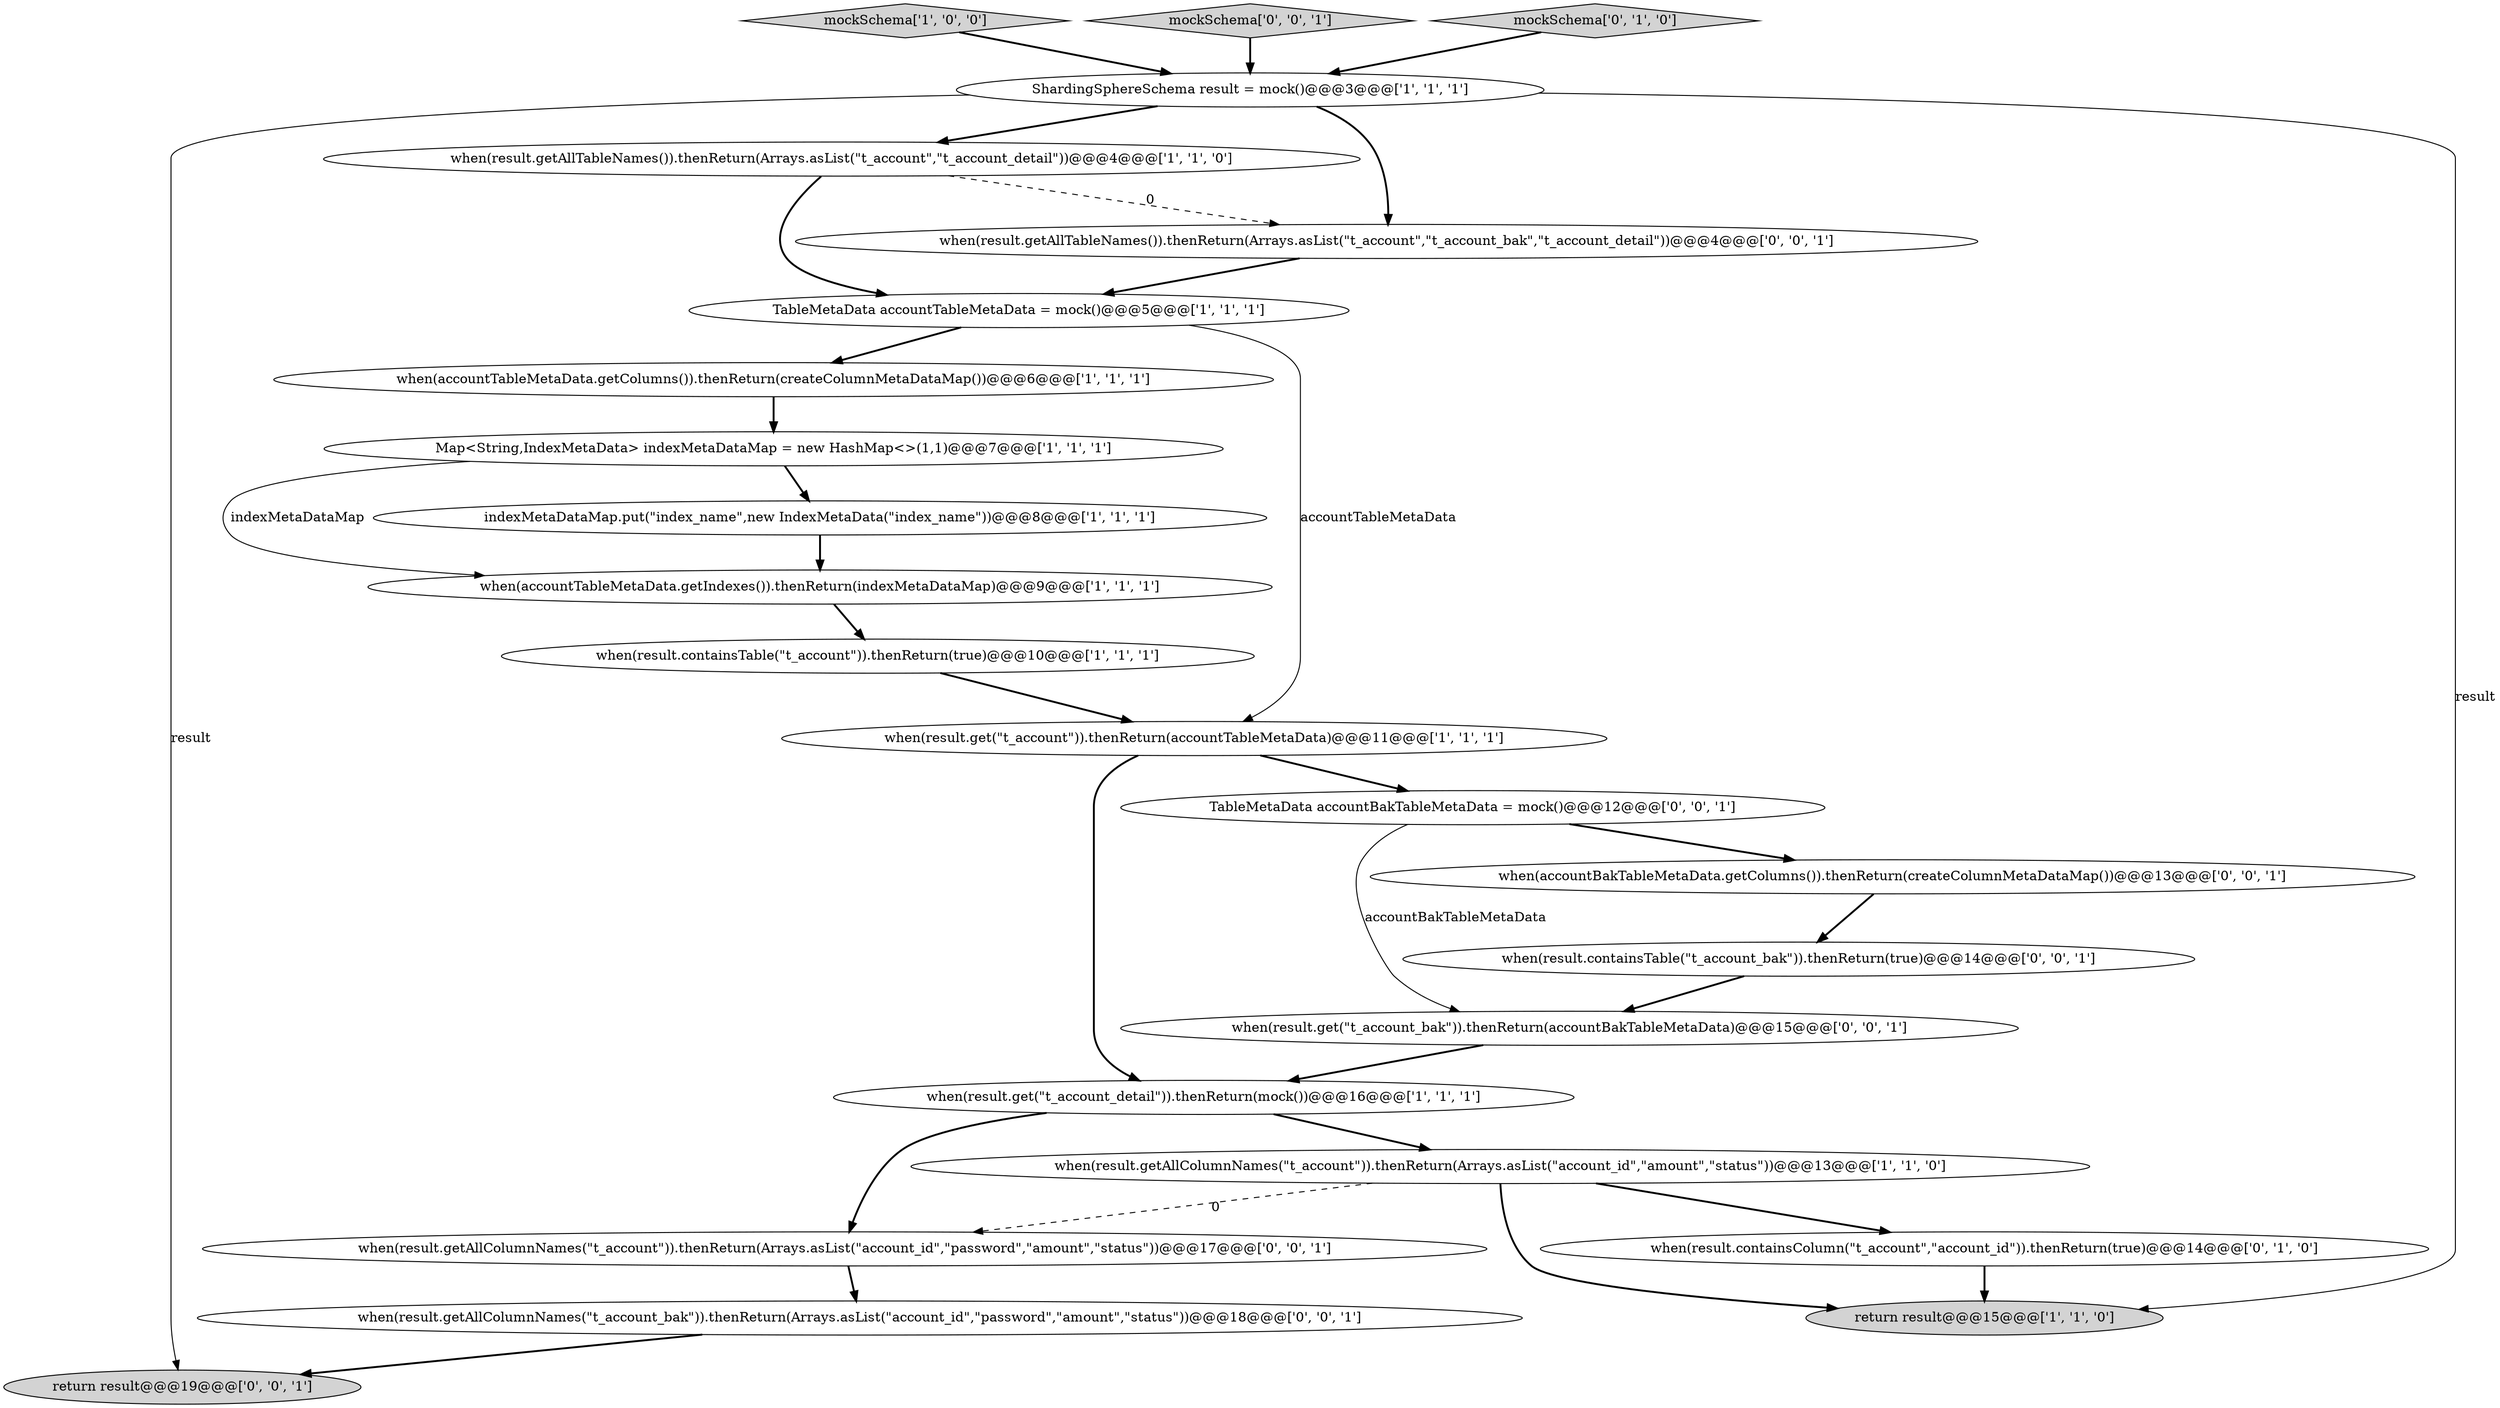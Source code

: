 digraph {
16 [style = filled, label = "when(result.getAllTableNames()).thenReturn(Arrays.asList(\"t_account\",\"t_account_bak\",\"t_account_detail\"))@@@4@@@['0', '0', '1']", fillcolor = white, shape = ellipse image = "AAA0AAABBB3BBB"];
22 [style = filled, label = "when(result.containsTable(\"t_account_bak\")).thenReturn(true)@@@14@@@['0', '0', '1']", fillcolor = white, shape = ellipse image = "AAA0AAABBB3BBB"];
17 [style = filled, label = "TableMetaData accountBakTableMetaData = mock()@@@12@@@['0', '0', '1']", fillcolor = white, shape = ellipse image = "AAA0AAABBB3BBB"];
10 [style = filled, label = "TableMetaData accountTableMetaData = mock()@@@5@@@['1', '1', '1']", fillcolor = white, shape = ellipse image = "AAA0AAABBB1BBB"];
14 [style = filled, label = "when(result.containsColumn(\"t_account\",\"account_id\")).thenReturn(true)@@@14@@@['0', '1', '0']", fillcolor = white, shape = ellipse image = "AAA1AAABBB2BBB"];
20 [style = filled, label = "when(result.getAllColumnNames(\"t_account\")).thenReturn(Arrays.asList(\"account_id\",\"password\",\"amount\",\"status\"))@@@17@@@['0', '0', '1']", fillcolor = white, shape = ellipse image = "AAA0AAABBB3BBB"];
4 [style = filled, label = "when(result.get(\"t_account\")).thenReturn(accountTableMetaData)@@@11@@@['1', '1', '1']", fillcolor = white, shape = ellipse image = "AAA0AAABBB1BBB"];
18 [style = filled, label = "return result@@@19@@@['0', '0', '1']", fillcolor = lightgray, shape = ellipse image = "AAA0AAABBB3BBB"];
1 [style = filled, label = "mockSchema['1', '0', '0']", fillcolor = lightgray, shape = diamond image = "AAA0AAABBB1BBB"];
12 [style = filled, label = "when(accountTableMetaData.getIndexes()).thenReturn(indexMetaDataMap)@@@9@@@['1', '1', '1']", fillcolor = white, shape = ellipse image = "AAA0AAABBB1BBB"];
6 [style = filled, label = "indexMetaDataMap.put(\"index_name\",new IndexMetaData(\"index_name\"))@@@8@@@['1', '1', '1']", fillcolor = white, shape = ellipse image = "AAA0AAABBB1BBB"];
21 [style = filled, label = "when(accountBakTableMetaData.getColumns()).thenReturn(createColumnMetaDataMap())@@@13@@@['0', '0', '1']", fillcolor = white, shape = ellipse image = "AAA0AAABBB3BBB"];
19 [style = filled, label = "mockSchema['0', '0', '1']", fillcolor = lightgray, shape = diamond image = "AAA0AAABBB3BBB"];
2 [style = filled, label = "when(result.getAllTableNames()).thenReturn(Arrays.asList(\"t_account\",\"t_account_detail\"))@@@4@@@['1', '1', '0']", fillcolor = white, shape = ellipse image = "AAA0AAABBB1BBB"];
7 [style = filled, label = "ShardingSphereSchema result = mock()@@@3@@@['1', '1', '1']", fillcolor = white, shape = ellipse image = "AAA0AAABBB1BBB"];
15 [style = filled, label = "when(result.getAllColumnNames(\"t_account_bak\")).thenReturn(Arrays.asList(\"account_id\",\"password\",\"amount\",\"status\"))@@@18@@@['0', '0', '1']", fillcolor = white, shape = ellipse image = "AAA0AAABBB3BBB"];
0 [style = filled, label = "return result@@@15@@@['1', '1', '0']", fillcolor = lightgray, shape = ellipse image = "AAA0AAABBB1BBB"];
3 [style = filled, label = "when(result.getAllColumnNames(\"t_account\")).thenReturn(Arrays.asList(\"account_id\",\"amount\",\"status\"))@@@13@@@['1', '1', '0']", fillcolor = white, shape = ellipse image = "AAA0AAABBB1BBB"];
5 [style = filled, label = "when(result.get(\"t_account_detail\")).thenReturn(mock())@@@16@@@['1', '1', '1']", fillcolor = white, shape = ellipse image = "AAA0AAABBB1BBB"];
11 [style = filled, label = "when(result.containsTable(\"t_account\")).thenReturn(true)@@@10@@@['1', '1', '1']", fillcolor = white, shape = ellipse image = "AAA0AAABBB1BBB"];
8 [style = filled, label = "Map<String,IndexMetaData> indexMetaDataMap = new HashMap<>(1,1)@@@7@@@['1', '1', '1']", fillcolor = white, shape = ellipse image = "AAA0AAABBB1BBB"];
13 [style = filled, label = "mockSchema['0', '1', '0']", fillcolor = lightgray, shape = diamond image = "AAA0AAABBB2BBB"];
23 [style = filled, label = "when(result.get(\"t_account_bak\")).thenReturn(accountBakTableMetaData)@@@15@@@['0', '0', '1']", fillcolor = white, shape = ellipse image = "AAA0AAABBB3BBB"];
9 [style = filled, label = "when(accountTableMetaData.getColumns()).thenReturn(createColumnMetaDataMap())@@@6@@@['1', '1', '1']", fillcolor = white, shape = ellipse image = "AAA0AAABBB1BBB"];
3->20 [style = dashed, label="0"];
11->4 [style = bold, label=""];
3->14 [style = bold, label=""];
13->7 [style = bold, label=""];
21->22 [style = bold, label=""];
17->21 [style = bold, label=""];
15->18 [style = bold, label=""];
10->4 [style = solid, label="accountTableMetaData"];
10->9 [style = bold, label=""];
4->5 [style = bold, label=""];
7->16 [style = bold, label=""];
20->15 [style = bold, label=""];
4->17 [style = bold, label=""];
2->10 [style = bold, label=""];
14->0 [style = bold, label=""];
8->6 [style = bold, label=""];
16->10 [style = bold, label=""];
2->16 [style = dashed, label="0"];
3->0 [style = bold, label=""];
5->20 [style = bold, label=""];
23->5 [style = bold, label=""];
6->12 [style = bold, label=""];
12->11 [style = bold, label=""];
5->3 [style = bold, label=""];
22->23 [style = bold, label=""];
9->8 [style = bold, label=""];
1->7 [style = bold, label=""];
19->7 [style = bold, label=""];
8->12 [style = solid, label="indexMetaDataMap"];
7->18 [style = solid, label="result"];
17->23 [style = solid, label="accountBakTableMetaData"];
7->0 [style = solid, label="result"];
7->2 [style = bold, label=""];
}
